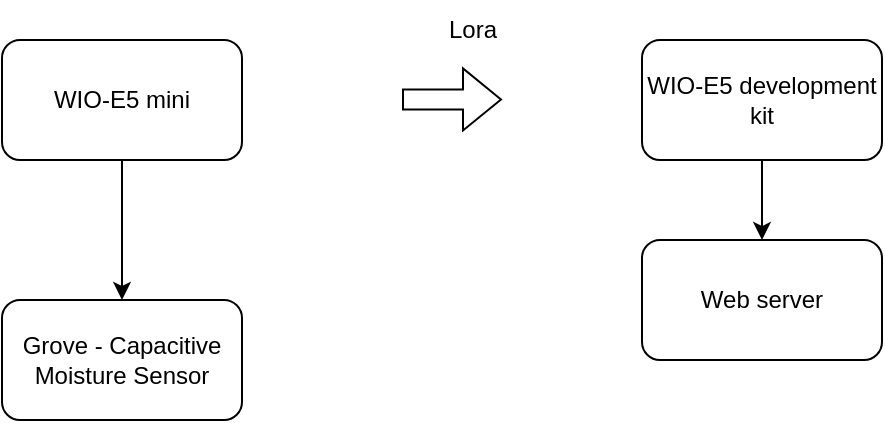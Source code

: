 <mxfile version="22.1.7" type="github">
  <diagram name="Page-1" id="SAkfdAkROmwBlzYw7aj_">
    <mxGraphModel dx="819" dy="470" grid="1" gridSize="10" guides="1" tooltips="1" connect="1" arrows="1" fold="1" page="1" pageScale="1" pageWidth="850" pageHeight="1100" math="0" shadow="0">
      <root>
        <mxCell id="0" />
        <mxCell id="1" parent="0" />
        <mxCell id="CDrbMtdSPF2GD_K8pTHR-1" value="WIO-E5 mini" style="rounded=1;whiteSpace=wrap;html=1;" vertex="1" parent="1">
          <mxGeometry x="340" y="80" width="120" height="60" as="geometry" />
        </mxCell>
        <mxCell id="CDrbMtdSPF2GD_K8pTHR-3" value="Grove - Capacitive Moisture Sensor" style="rounded=1;whiteSpace=wrap;html=1;" vertex="1" parent="1">
          <mxGeometry x="340" y="210" width="120" height="60" as="geometry" />
        </mxCell>
        <mxCell id="CDrbMtdSPF2GD_K8pTHR-5" style="edgeStyle=orthogonalEdgeStyle;rounded=0;orthogonalLoop=1;jettySize=auto;html=1;" edge="1" parent="1" source="CDrbMtdSPF2GD_K8pTHR-1">
          <mxGeometry relative="1" as="geometry">
            <mxPoint x="400" y="210" as="targetPoint" />
          </mxGeometry>
        </mxCell>
        <mxCell id="CDrbMtdSPF2GD_K8pTHR-14" value="" style="edgeStyle=orthogonalEdgeStyle;rounded=0;orthogonalLoop=1;jettySize=auto;html=1;" edge="1" parent="1" source="CDrbMtdSPF2GD_K8pTHR-6" target="CDrbMtdSPF2GD_K8pTHR-13">
          <mxGeometry relative="1" as="geometry" />
        </mxCell>
        <mxCell id="CDrbMtdSPF2GD_K8pTHR-6" value="WIO-E5 development kit" style="rounded=1;whiteSpace=wrap;html=1;" vertex="1" parent="1">
          <mxGeometry x="660" y="80" width="120" height="60" as="geometry" />
        </mxCell>
        <mxCell id="CDrbMtdSPF2GD_K8pTHR-10" value="" style="shape=flexArrow;endArrow=classic;html=1;rounded=0;endSize=6;" edge="1" parent="1">
          <mxGeometry width="50" height="50" relative="1" as="geometry">
            <mxPoint x="540" y="109.71" as="sourcePoint" />
            <mxPoint x="590" y="109.71" as="targetPoint" />
          </mxGeometry>
        </mxCell>
        <mxCell id="CDrbMtdSPF2GD_K8pTHR-12" value="Lora" style="text;html=1;align=center;verticalAlign=middle;resizable=0;points=[];autosize=1;strokeColor=none;fillColor=none;" vertex="1" parent="1">
          <mxGeometry x="550" y="60" width="50" height="30" as="geometry" />
        </mxCell>
        <mxCell id="CDrbMtdSPF2GD_K8pTHR-13" value="Web server" style="rounded=1;whiteSpace=wrap;html=1;" vertex="1" parent="1">
          <mxGeometry x="660" y="180" width="120" height="60" as="geometry" />
        </mxCell>
      </root>
    </mxGraphModel>
  </diagram>
</mxfile>
